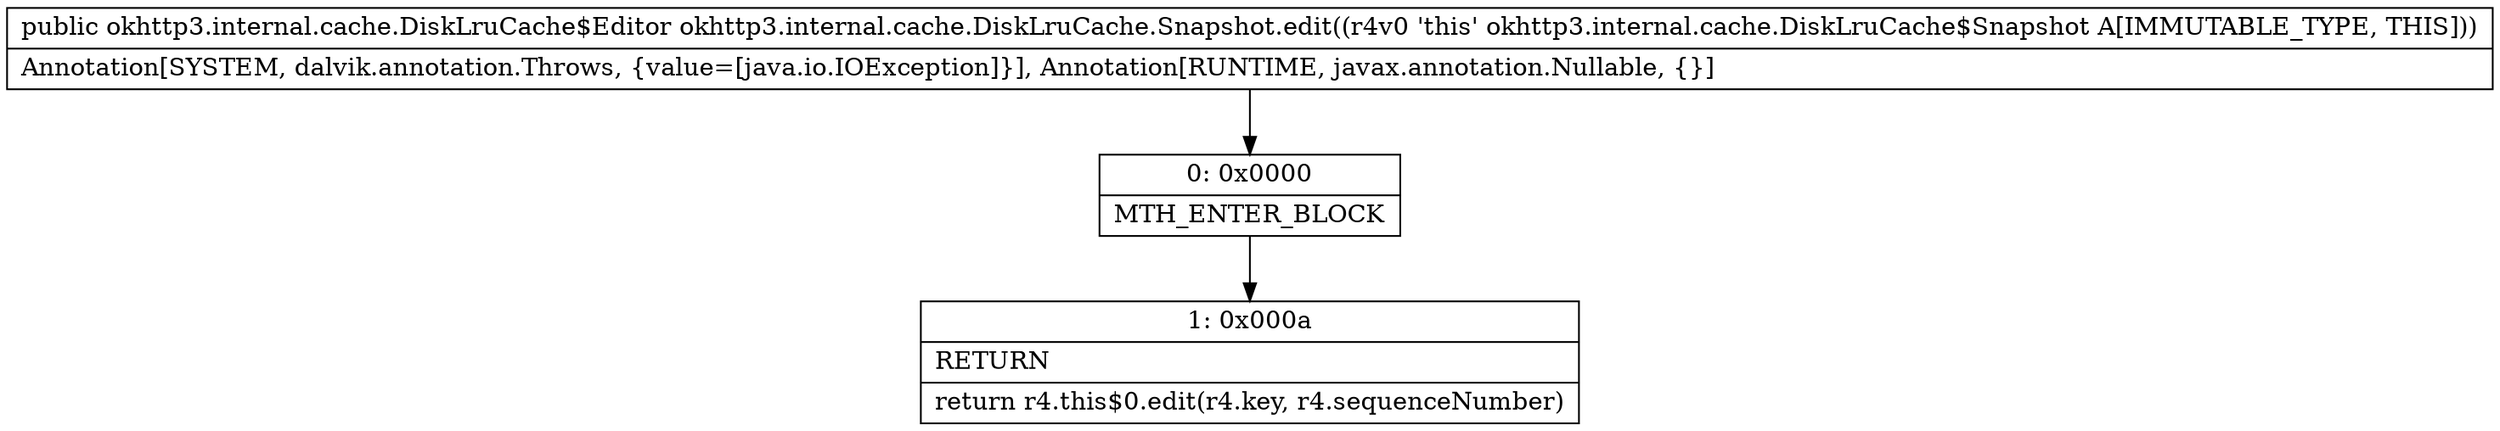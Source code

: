 digraph "CFG forokhttp3.internal.cache.DiskLruCache.Snapshot.edit()Lokhttp3\/internal\/cache\/DiskLruCache$Editor;" {
Node_0 [shape=record,label="{0\:\ 0x0000|MTH_ENTER_BLOCK\l}"];
Node_1 [shape=record,label="{1\:\ 0x000a|RETURN\l|return r4.this$0.edit(r4.key, r4.sequenceNumber)\l}"];
MethodNode[shape=record,label="{public okhttp3.internal.cache.DiskLruCache$Editor okhttp3.internal.cache.DiskLruCache.Snapshot.edit((r4v0 'this' okhttp3.internal.cache.DiskLruCache$Snapshot A[IMMUTABLE_TYPE, THIS]))  | Annotation[SYSTEM, dalvik.annotation.Throws, \{value=[java.io.IOException]\}], Annotation[RUNTIME, javax.annotation.Nullable, \{\}]\l}"];
MethodNode -> Node_0;
Node_0 -> Node_1;
}

